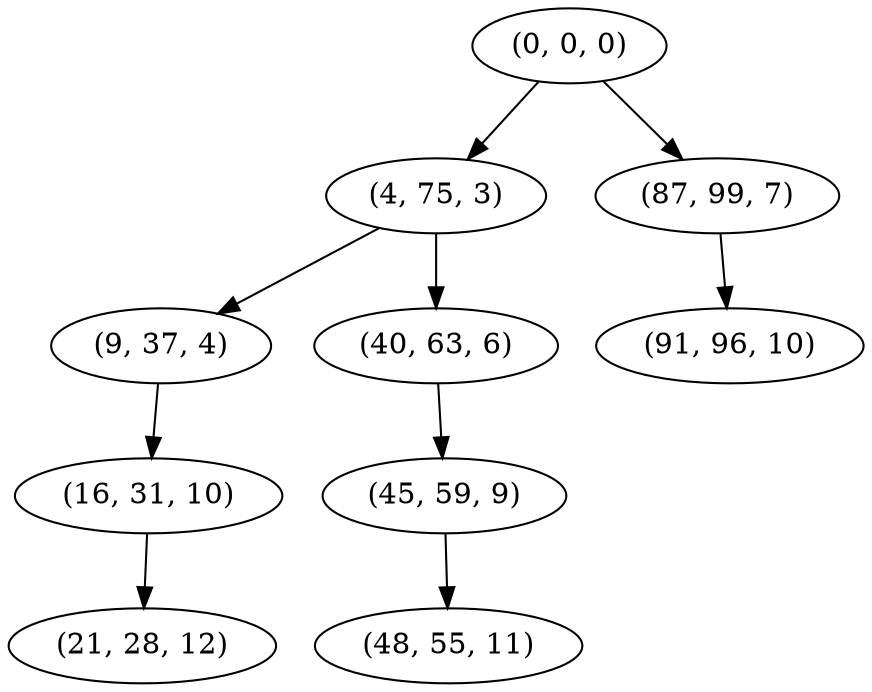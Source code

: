 digraph tree {
    "(0, 0, 0)";
    "(4, 75, 3)";
    "(9, 37, 4)";
    "(16, 31, 10)";
    "(21, 28, 12)";
    "(40, 63, 6)";
    "(45, 59, 9)";
    "(48, 55, 11)";
    "(87, 99, 7)";
    "(91, 96, 10)";
    "(0, 0, 0)" -> "(4, 75, 3)";
    "(0, 0, 0)" -> "(87, 99, 7)";
    "(4, 75, 3)" -> "(9, 37, 4)";
    "(4, 75, 3)" -> "(40, 63, 6)";
    "(9, 37, 4)" -> "(16, 31, 10)";
    "(16, 31, 10)" -> "(21, 28, 12)";
    "(40, 63, 6)" -> "(45, 59, 9)";
    "(45, 59, 9)" -> "(48, 55, 11)";
    "(87, 99, 7)" -> "(91, 96, 10)";
}
